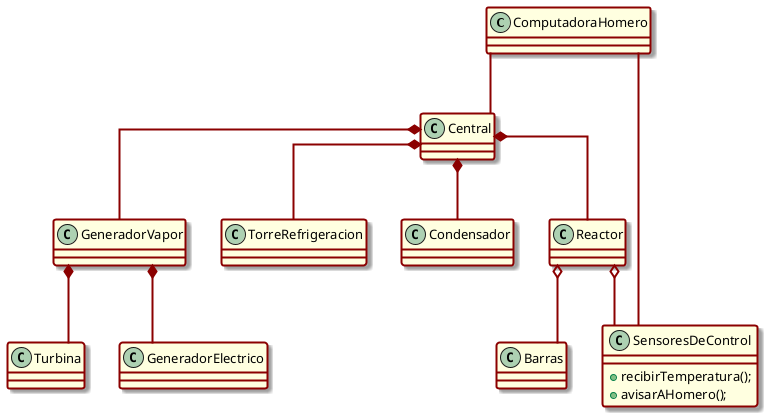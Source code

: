 @startuml DiagramaDeClases

skinparam defaultFontName Arial
skinparam DefaultFontSize 13
skinparam Linetype ortho
skinparam Arrowcolor darkred
skinparam ArrowThickness 2
skinparam Classbordercolor darkred
skinparam ClassBorderThickness 2
skinparam ClassBackgroundColor LightYellow
skinparam Shadowing true
skinparam GroupInheritance 1 /'1 indica la cantidad de flechas indeptes.'/
skinparam NoteBackgroundColor yellow
skinparam NoteBorderThickness 2


class ComputadoraHomero{
    
}

class Central{
    
}

class Reactor{

}

class GeneradorVapor{

}

class TorreRefrigeracion{

}

class Condensador{

}

class Barras{
    
}

class SensoresDeControl{
    + recibirTemperatura();
    + avisarAHomero();
}

class Turbina{

}

class GeneradorElectrico{

}

Central *-- Reactor
Central *-- GeneradorVapor
GeneradorVapor *-- Turbina
GeneradorVapor *-- GeneradorElectrico
Central *-- TorreRefrigeracion
Central *-- Condensador
ComputadoraHomero -- Central
Reactor o-- Barras
Reactor o-- SensoresDeControl
SensoresDeControl -- ComputadoraHomero

@enduml